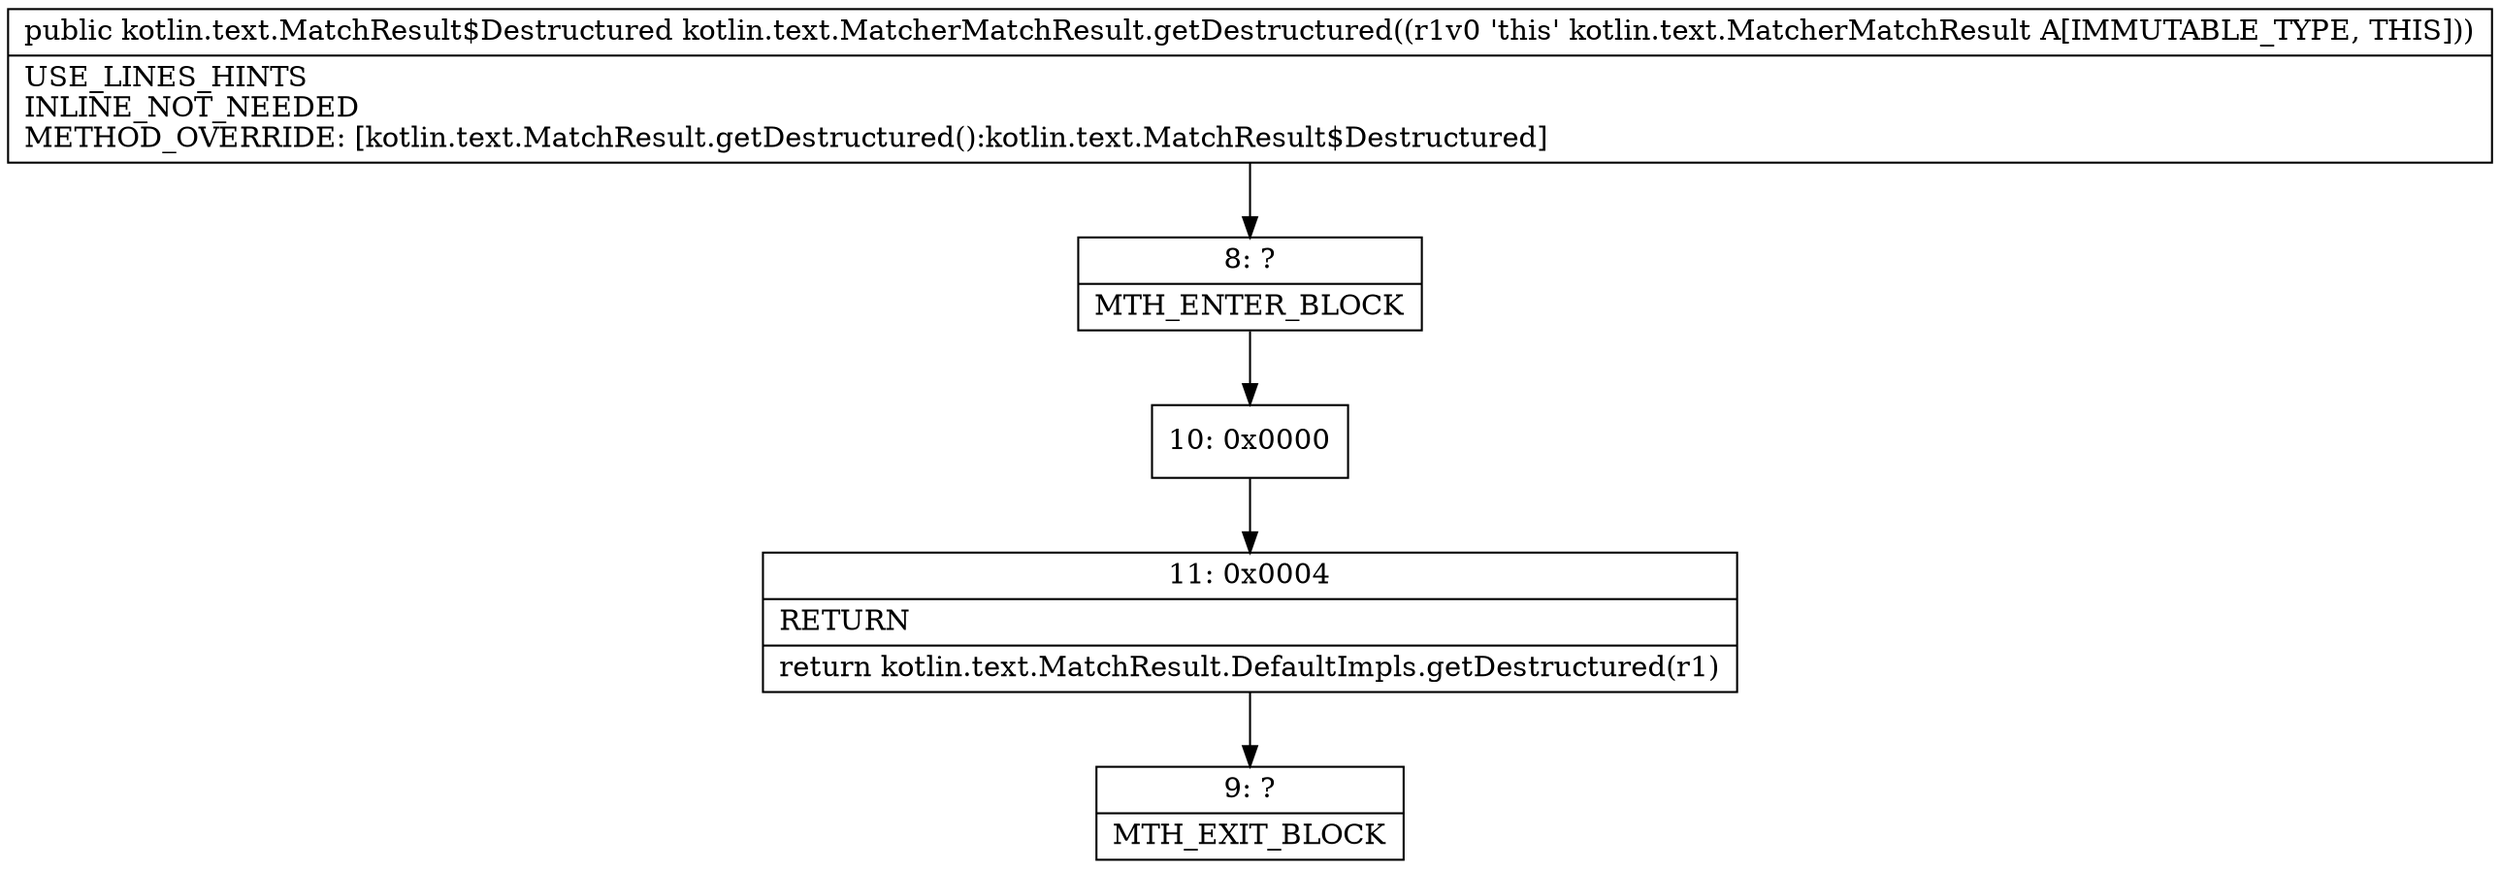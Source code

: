 digraph "CFG forkotlin.text.MatcherMatchResult.getDestructured()Lkotlin\/text\/MatchResult$Destructured;" {
Node_8 [shape=record,label="{8\:\ ?|MTH_ENTER_BLOCK\l}"];
Node_10 [shape=record,label="{10\:\ 0x0000}"];
Node_11 [shape=record,label="{11\:\ 0x0004|RETURN\l|return kotlin.text.MatchResult.DefaultImpls.getDestructured(r1)\l}"];
Node_9 [shape=record,label="{9\:\ ?|MTH_EXIT_BLOCK\l}"];
MethodNode[shape=record,label="{public kotlin.text.MatchResult$Destructured kotlin.text.MatcherMatchResult.getDestructured((r1v0 'this' kotlin.text.MatcherMatchResult A[IMMUTABLE_TYPE, THIS]))  | USE_LINES_HINTS\lINLINE_NOT_NEEDED\lMETHOD_OVERRIDE: [kotlin.text.MatchResult.getDestructured():kotlin.text.MatchResult$Destructured]\l}"];
MethodNode -> Node_8;Node_8 -> Node_10;
Node_10 -> Node_11;
Node_11 -> Node_9;
}

